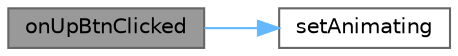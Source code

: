 digraph "onUpBtnClicked"
{
 // LATEX_PDF_SIZE
  bgcolor="transparent";
  edge [fontname=Helvetica,fontsize=10,labelfontname=Helvetica,labelfontsize=10];
  node [fontname=Helvetica,fontsize=10,shape=box,height=0.2,width=0.4];
  rankdir="LR";
  Node1 [id="Node000001",label="onUpBtnClicked",height=0.2,width=0.4,color="gray40", fillcolor="grey60", style="filled", fontcolor="black",tooltip="处理返回顶部按钮点击事件"];
  Node1 -> Node2 [id="edge1_Node000001_Node000002",color="steelblue1",style="solid",tooltip=" "];
  Node2 [id="Node000002",label="setAnimating",height=0.2,width=0.4,color="grey40", fillcolor="white", style="filled",URL="$class_my_scroll_area.html#a3326ecf53695a34cfe929674811c486c",tooltip="设置动画状态"];
}
